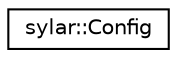 digraph "类继承关系图"
{
 // LATEX_PDF_SIZE
  edge [fontname="Helvetica",fontsize="10",labelfontname="Helvetica",labelfontsize="10"];
  node [fontname="Helvetica",fontsize="10",shape=record];
  rankdir="LR";
  Node0 [label="sylar::Config",height=0.2,width=0.4,color="black", fillcolor="white", style="filled",URL="$classsylar_1_1Config.html",tooltip="ConfigVar的管理类"];
}
